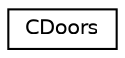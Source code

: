 digraph "Graphe hiérarchique des classes"
{
  edge [fontname="Helvetica",fontsize="10",labelfontname="Helvetica",labelfontsize="10"];
  node [fontname="Helvetica",fontsize="10",shape=record];
  rankdir="LR";
  Node1 [label="CDoors",height=0.2,width=0.4,color="black", fillcolor="white", style="filled",URL="$class_c_doors.html"];
}
